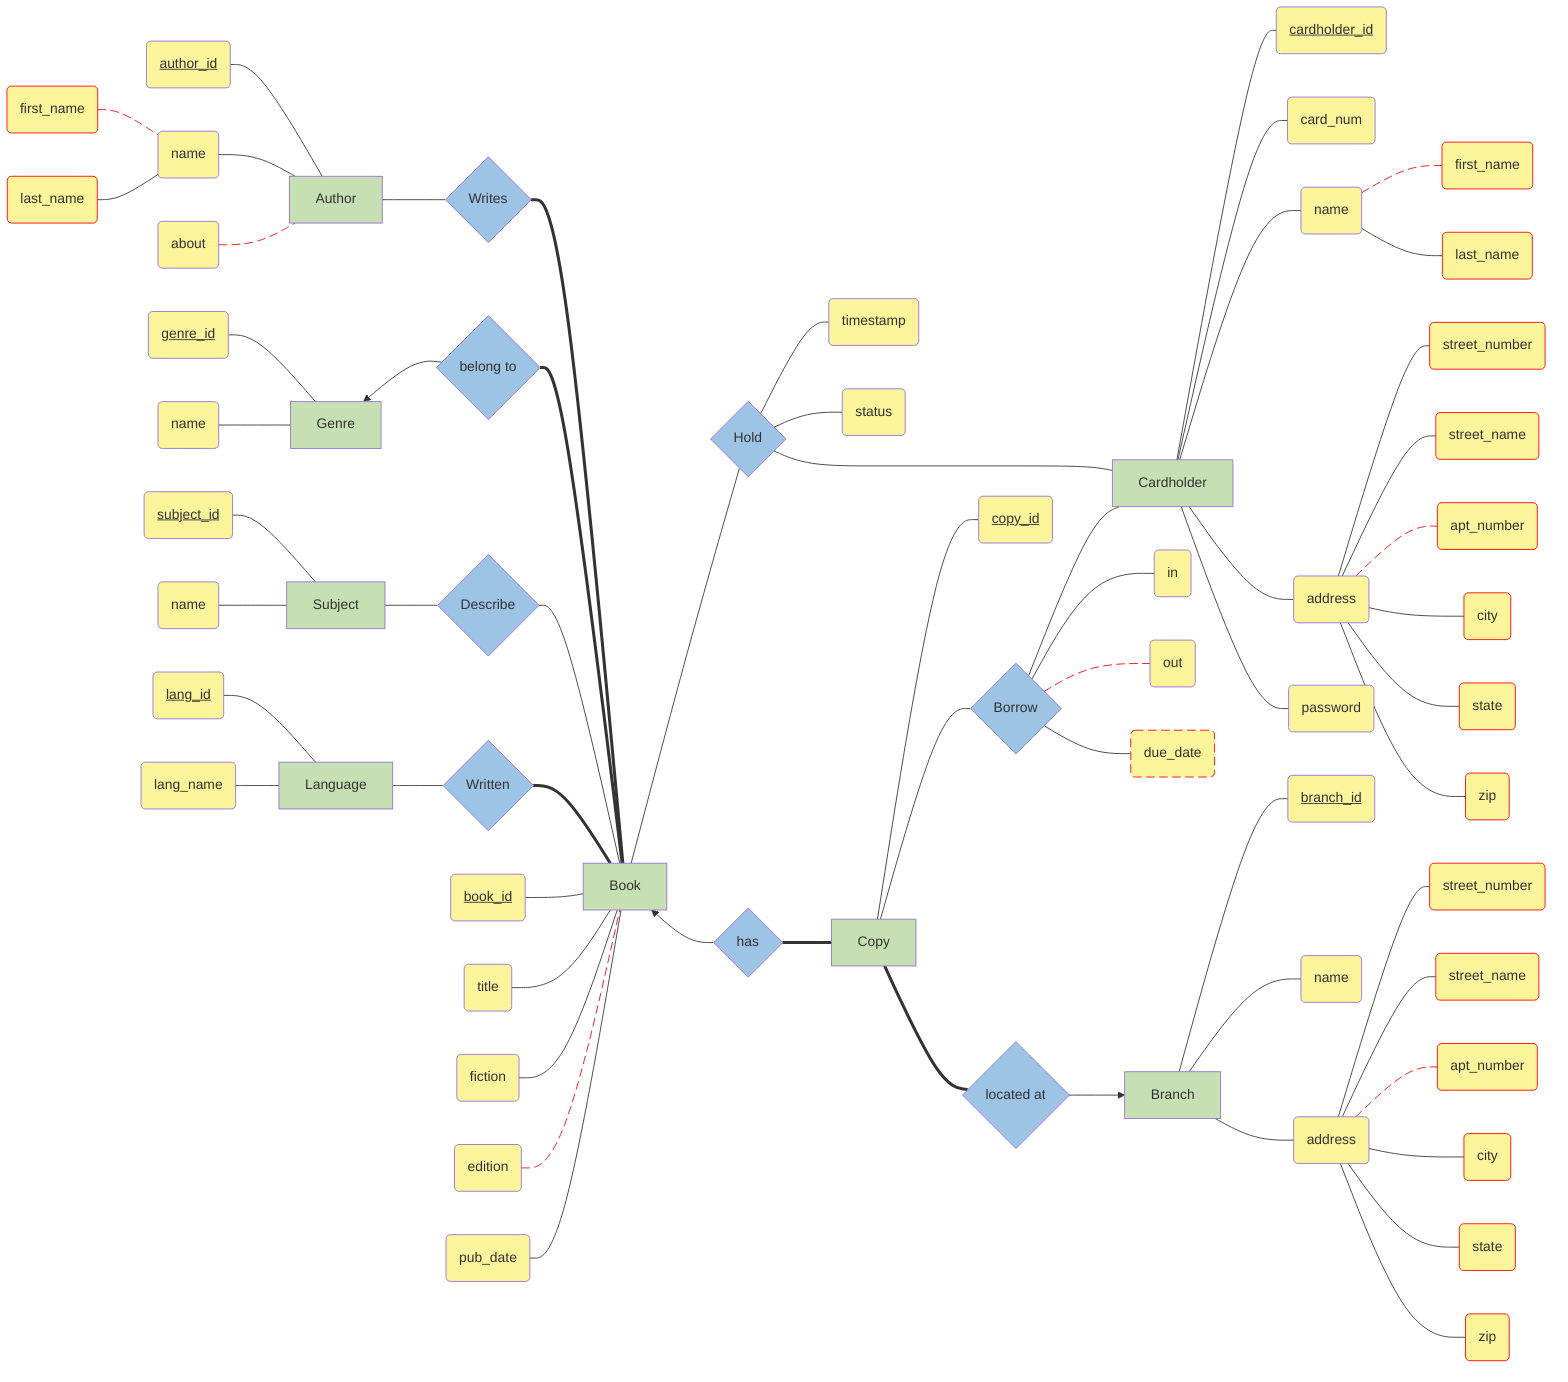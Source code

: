 ---
themeVariables:
  fontSize: 10px
---

graph LR
    %% ===
    %% AUTHOR
    %% ---

    %% Attributes
    aid(<ins>author_id</ins>):::attr --- A
    af(first_name):::subAttr --- an
    al(last_name):::subAttr --- an
    an(name):::attr --- A
    aa(about):::attr --- A

    %% Author to Book
    %% 1..M : 0..M
    %% an Author can write one or more Books
    %% every Book is written by at least one Author
    A[Author]:::entity --- AB{Writes}:::relation
    AB === B[Book]:::entity
    %% ===

    %% ===
    %% GENRE
    %% ---

    %% Attributes
    gid(<ins>genre_id</ins>):::attr --- G
    gnm(name):::attr --- G

    %% Genre to Book
    %% 1..M : 0..1
    %% one Genre can contain one or more Books
    %% every Book belongs to one Genre
    %% workaround for reverse pointed arrows
    G[Genre]:::entity ~~~ GB{belong to}:::relation --> G
    %% Using this to attempt to "straighten" back out the lines
    GB ~~~ G
    GB === B
    %% ===

    %% ===
    %% SUBJECT
    %% ---

    %% Attributes
    sid(<ins>subject_id</ins>):::attr--- S
    sn(name):::attr--- S

    %% Subject to Book
    %% 0..M : 0..M
    %% a Subject can describe one or more Books
    %% a Book can be described by one or more Subjects
    S[Subject]:::entity --- SB{Describe}:::relation
    SB --- B
    %% ===

    %% ===
    %% LANGUAGE
    %% ---

    %% Attributes
    lid(<ins>lang_id</ins>):::attr--- L
    lnm(lang_name):::attr--- L

    %% Language to Book
    %% 1..M : 0..M
    %% one or more Languages can be used to write a Book
    %% a Book must be written in at least one Language
    L[Language]:::entity --- LB{Written}:::relation
    LB === B
    %% ===

    %% ===
    %% BOOK
    %% ---

    %% Attributes
    bid(<ins>book_id</ins>):::attr--- B
    bt(title):::attr--- B
    bf(fiction):::attr--- B
    be(edition):::attr--- B
    bp(pub_date):::attr--- B
    %% ===

    %% ===
    %% HOLD (Book to Cardholder, Bridge Entity)
    %% ---
    %% 0..M : 0..M

    %% Attributes
    H --- hts(timestamp):::attr
    H --- hst(status):::attr

    %% a Book may be requested for Hold by one or more Cardholder
    %% a Cardholder may request a Hold for one or more Book
    B ~~~ H{Hold}:::relation --- B
    H --- Ch
    %% ===

    %% ===
    %% COPY
    %% ---

    %% Book to Copy
    %% 1..1 : 0..M
    %% a book Book may have one or more Copy
    %% every Copy has exactly one Book
    B ~~~ BC{has}:::relation --> B
    BC ~~~ B
    BC === C[Copy]:::entity
    %% ===

    %% ===
    %% BORROW (Bridge Entity)
    %% ---
    %% 0..M : 0..M

    %% a Copy can have one or more Borrow records for one or more Cardholder
    %% a Cardholder can have one or more Borrow records for one or more Copy
    C --- Bw{Borrow}:::relation
    Bw --- Ch[Cardholder]:::entity

    %% Attributes
    Bw --- tts(in):::attr
    Bw --- tot(out):::attr
    Bw --- tdt(due_date):::derAttr

    %% COPY Attributes
    %% placed here to correct order of appearance in output
    C --- cid(<ins>copy_id</ins>):::attr
    %% ===

    %% ===
    %% CARDHOLDER
    %% ---

    %% Attributes
    Ch --- chid(<ins>cardholder_id</ins>):::attr
    Ch --- chnm(card_num):::attr
    chn --- chfn(first_name):::subAttr
    chn --- chln(last_name):::subAttr
    Ch --- chn(name):::attr
    Ch --- ca(address):::attr
    ca --- csn(street_number):::subAttr
    ca --- cst(street_name):::subAttr
    ca --- caa(apt_number):::subAttr
    ca --- cac(city):::subAttr
    ca --- cas(state):::subAttr
    ca --- cz(zip):::subAttr
    Ch --- chpw(password):::attr
    %% ===

    %% ===
    %% BRANCH
    %% ---

    %% Copy to Branch
    %% 0..M : 1..1
    %% a Copy must be located at exactly one Branch
    %% a Branch may have one or more Copy
    C ~~~ CBr{located at}:::relation === C
    CBr ~~~ C
    CBr --> Br[Branch]:::entity

    %% Attributes
    Br --- brd(<ins>branch_id</ins>):::attr
    Br --- bn(name):::attr
    Br --- ba(address):::attr
    ba --- bsn(street_number):::subAttr
    ba --- bst(street_name):::subAttr
    ba --- baa(apt_number):::subAttr
    ba --- bac(city):::subAttr
    ba --- bas(state):::subAttr
    ba --- bz(zip):::subAttr
    %% ===

    classDef entity fill:#c6e0b4;
    classDef relation fill:#9dc3e5;
    classDef attr fill:#fbf49b;
    classDef subAttr fill:#fbf49b, stroke:red;
    classDef derAttr fill:#fbf49b, stroke:red, stroke-dasharray: 10 5;
    %% optional attr links
    linkStyle 1,4,24,38,43,49,63 stroke:red, stroke-dasharray: 10 5;